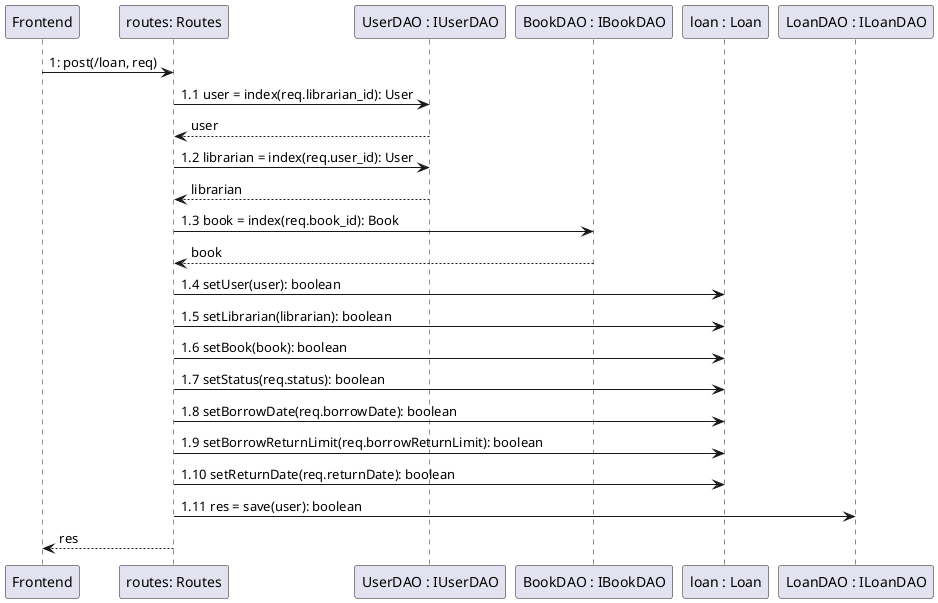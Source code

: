 @startuml es2
skinparam class {
    BackgroundColor Snow
    BorderColor Black
}

Frontend -> "routes: Routes" : 1: post(/loan, req)

"routes: Routes" -> "UserDAO : IUserDAO" : 1.1 user = index(req.librarian_id): User
"routes: Routes" <-- "UserDAO : IUserDAO" : user

"routes: Routes" -> "UserDAO : IUserDAO" : 1.2 librarian = index(req.user_id): User
"routes: Routes" <-- "UserDAO : IUserDAO" : librarian

"routes: Routes" -> "BookDAO : IBookDAO" : 1.3 book = index(req.book_id): Book
"routes: Routes" <-- "BookDAO : IBookDAO" : book


"routes: Routes" -> "loan : Loan" : 1.4 setUser(user): boolean
"routes: Routes" -> "loan : Loan" : 1.5 setLibrarian(librarian): boolean
"routes: Routes" -> "loan : Loan" : 1.6 setBook(book): boolean
"routes: Routes" -> "loan : Loan" : 1.7 setStatus(req.status): boolean
"routes: Routes" -> "loan : Loan" : 1.8 setBorrowDate(req.borrowDate): boolean
"routes: Routes" -> "loan : Loan" : 1.9 setBorrowReturnLimit(req.borrowReturnLimit): boolean
"routes: Routes" -> "loan : Loan" : 1.10 setReturnDate(req.returnDate): boolean


"routes: Routes" -> "LoanDAO : ILoanDAO" : 1.11 res = save(user): boolean


"routes: Routes" --> Frontend : res

@enduml
